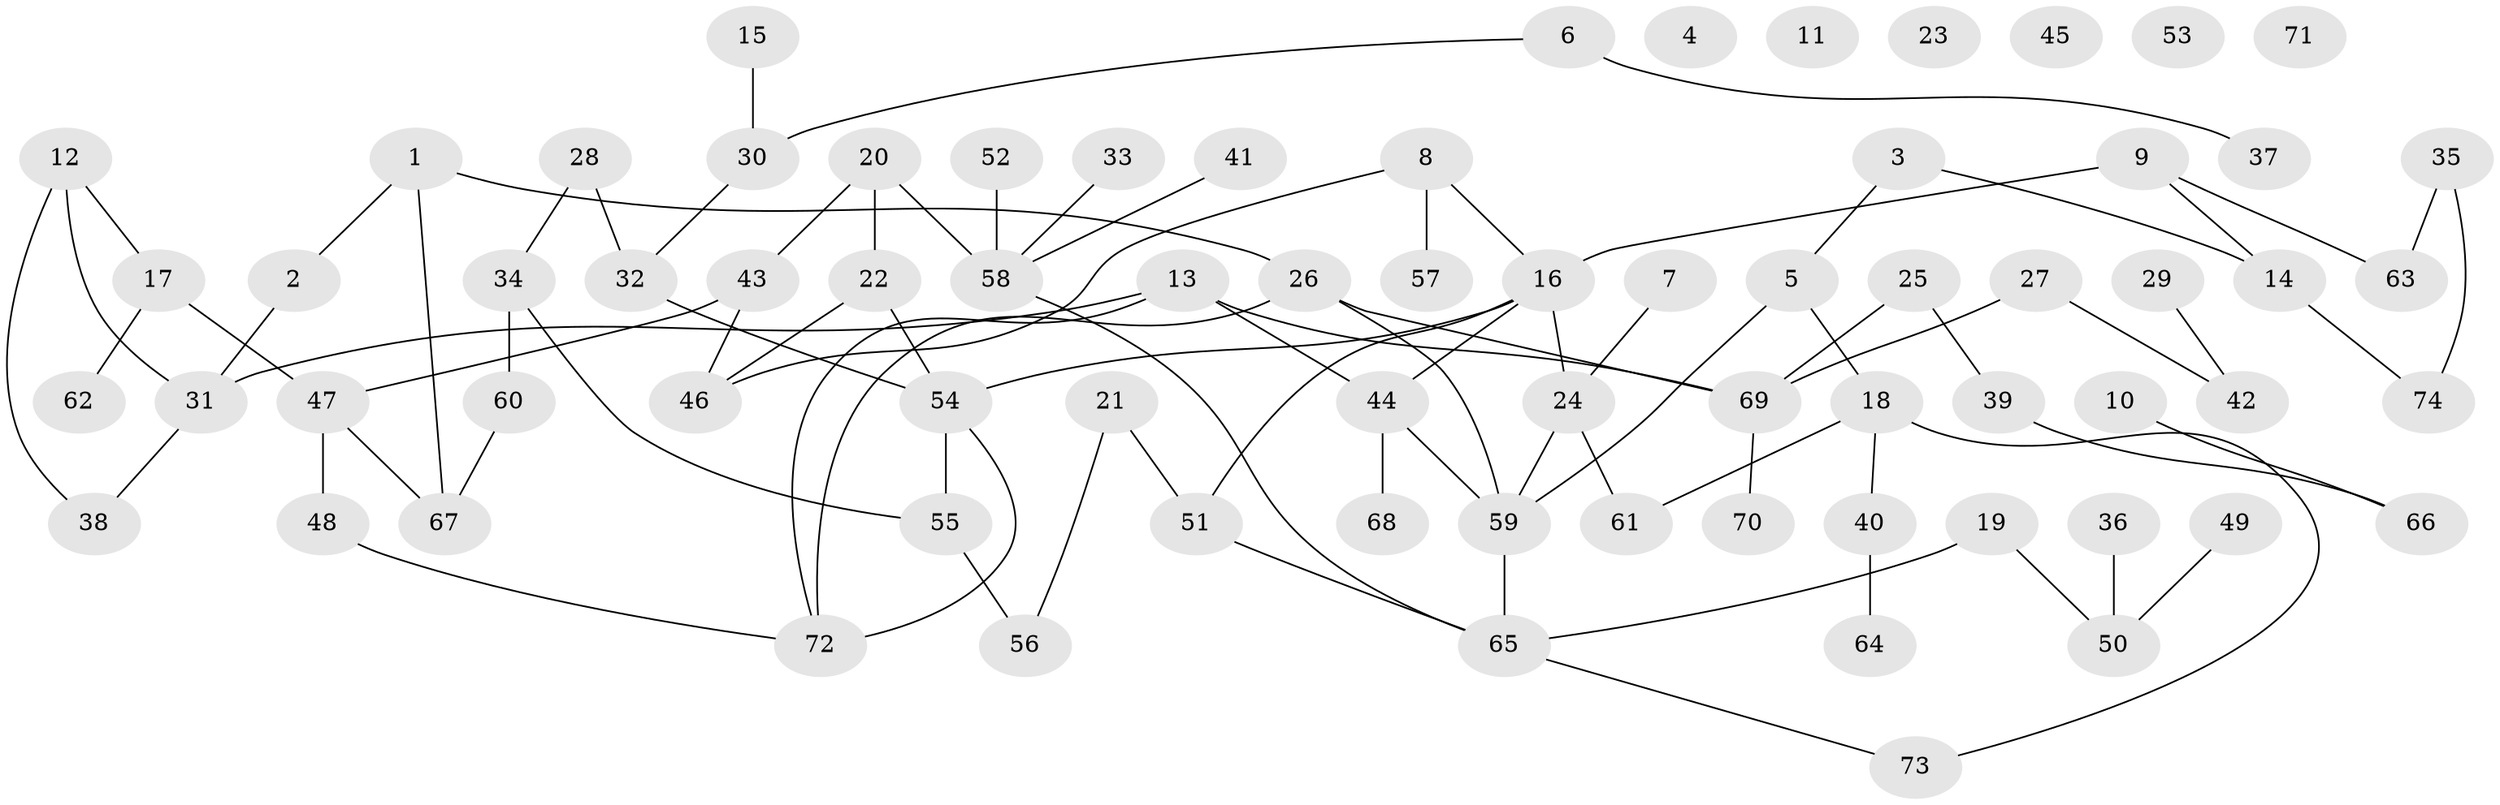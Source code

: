 // coarse degree distribution, {2: 0.32608695652173914, 3: 0.1956521739130435, 4: 0.1956521739130435, 6: 0.043478260869565216, 1: 0.17391304347826086, 5: 0.06521739130434782}
// Generated by graph-tools (version 1.1) at 2025/35/03/04/25 23:35:45]
// undirected, 74 vertices, 87 edges
graph export_dot {
  node [color=gray90,style=filled];
  1;
  2;
  3;
  4;
  5;
  6;
  7;
  8;
  9;
  10;
  11;
  12;
  13;
  14;
  15;
  16;
  17;
  18;
  19;
  20;
  21;
  22;
  23;
  24;
  25;
  26;
  27;
  28;
  29;
  30;
  31;
  32;
  33;
  34;
  35;
  36;
  37;
  38;
  39;
  40;
  41;
  42;
  43;
  44;
  45;
  46;
  47;
  48;
  49;
  50;
  51;
  52;
  53;
  54;
  55;
  56;
  57;
  58;
  59;
  60;
  61;
  62;
  63;
  64;
  65;
  66;
  67;
  68;
  69;
  70;
  71;
  72;
  73;
  74;
  1 -- 2;
  1 -- 26;
  1 -- 67;
  2 -- 31;
  3 -- 5;
  3 -- 14;
  5 -- 18;
  5 -- 59;
  6 -- 30;
  6 -- 37;
  7 -- 24;
  8 -- 16;
  8 -- 46;
  8 -- 57;
  9 -- 14;
  9 -- 16;
  9 -- 63;
  10 -- 66;
  12 -- 17;
  12 -- 31;
  12 -- 38;
  13 -- 31;
  13 -- 44;
  13 -- 69;
  13 -- 72;
  14 -- 74;
  15 -- 30;
  16 -- 24;
  16 -- 44;
  16 -- 51;
  16 -- 54;
  17 -- 47;
  17 -- 62;
  18 -- 40;
  18 -- 61;
  18 -- 73;
  19 -- 50;
  19 -- 65;
  20 -- 22;
  20 -- 43;
  20 -- 58;
  21 -- 51;
  21 -- 56;
  22 -- 46;
  22 -- 54;
  24 -- 59;
  24 -- 61;
  25 -- 39;
  25 -- 69;
  26 -- 59;
  26 -- 69;
  26 -- 72;
  27 -- 42;
  27 -- 69;
  28 -- 32;
  28 -- 34;
  29 -- 42;
  30 -- 32;
  31 -- 38;
  32 -- 54;
  33 -- 58;
  34 -- 55;
  34 -- 60;
  35 -- 63;
  35 -- 74;
  36 -- 50;
  39 -- 66;
  40 -- 64;
  41 -- 58;
  43 -- 46;
  43 -- 47;
  44 -- 59;
  44 -- 68;
  47 -- 48;
  47 -- 67;
  48 -- 72;
  49 -- 50;
  51 -- 65;
  52 -- 58;
  54 -- 55;
  54 -- 72;
  55 -- 56;
  58 -- 65;
  59 -- 65;
  60 -- 67;
  65 -- 73;
  69 -- 70;
}
